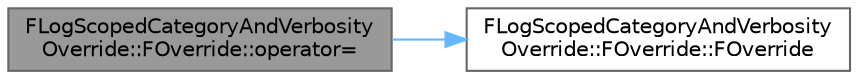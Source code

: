 digraph "FLogScopedCategoryAndVerbosityOverride::FOverride::operator="
{
 // INTERACTIVE_SVG=YES
 // LATEX_PDF_SIZE
  bgcolor="transparent";
  edge [fontname=Helvetica,fontsize=10,labelfontname=Helvetica,labelfontsize=10];
  node [fontname=Helvetica,fontsize=10,shape=box,height=0.2,width=0.4];
  rankdir="LR";
  Node1 [id="Node000001",label="FLogScopedCategoryAndVerbosity\lOverride::FOverride::operator=",height=0.2,width=0.4,color="gray40", fillcolor="grey60", style="filled", fontcolor="black",tooltip=" "];
  Node1 -> Node2 [id="edge1_Node000001_Node000002",color="steelblue1",style="solid",tooltip=" "];
  Node2 [id="Node000002",label="FLogScopedCategoryAndVerbosity\lOverride::FOverride::FOverride",height=0.2,width=0.4,color="grey40", fillcolor="white", style="filled",URL="$d7/df6/structFLogScopedCategoryAndVerbosityOverride_1_1FOverride.html#ac0827107c7e055e89b1182fc3243d3a7",tooltip=" "];
}
